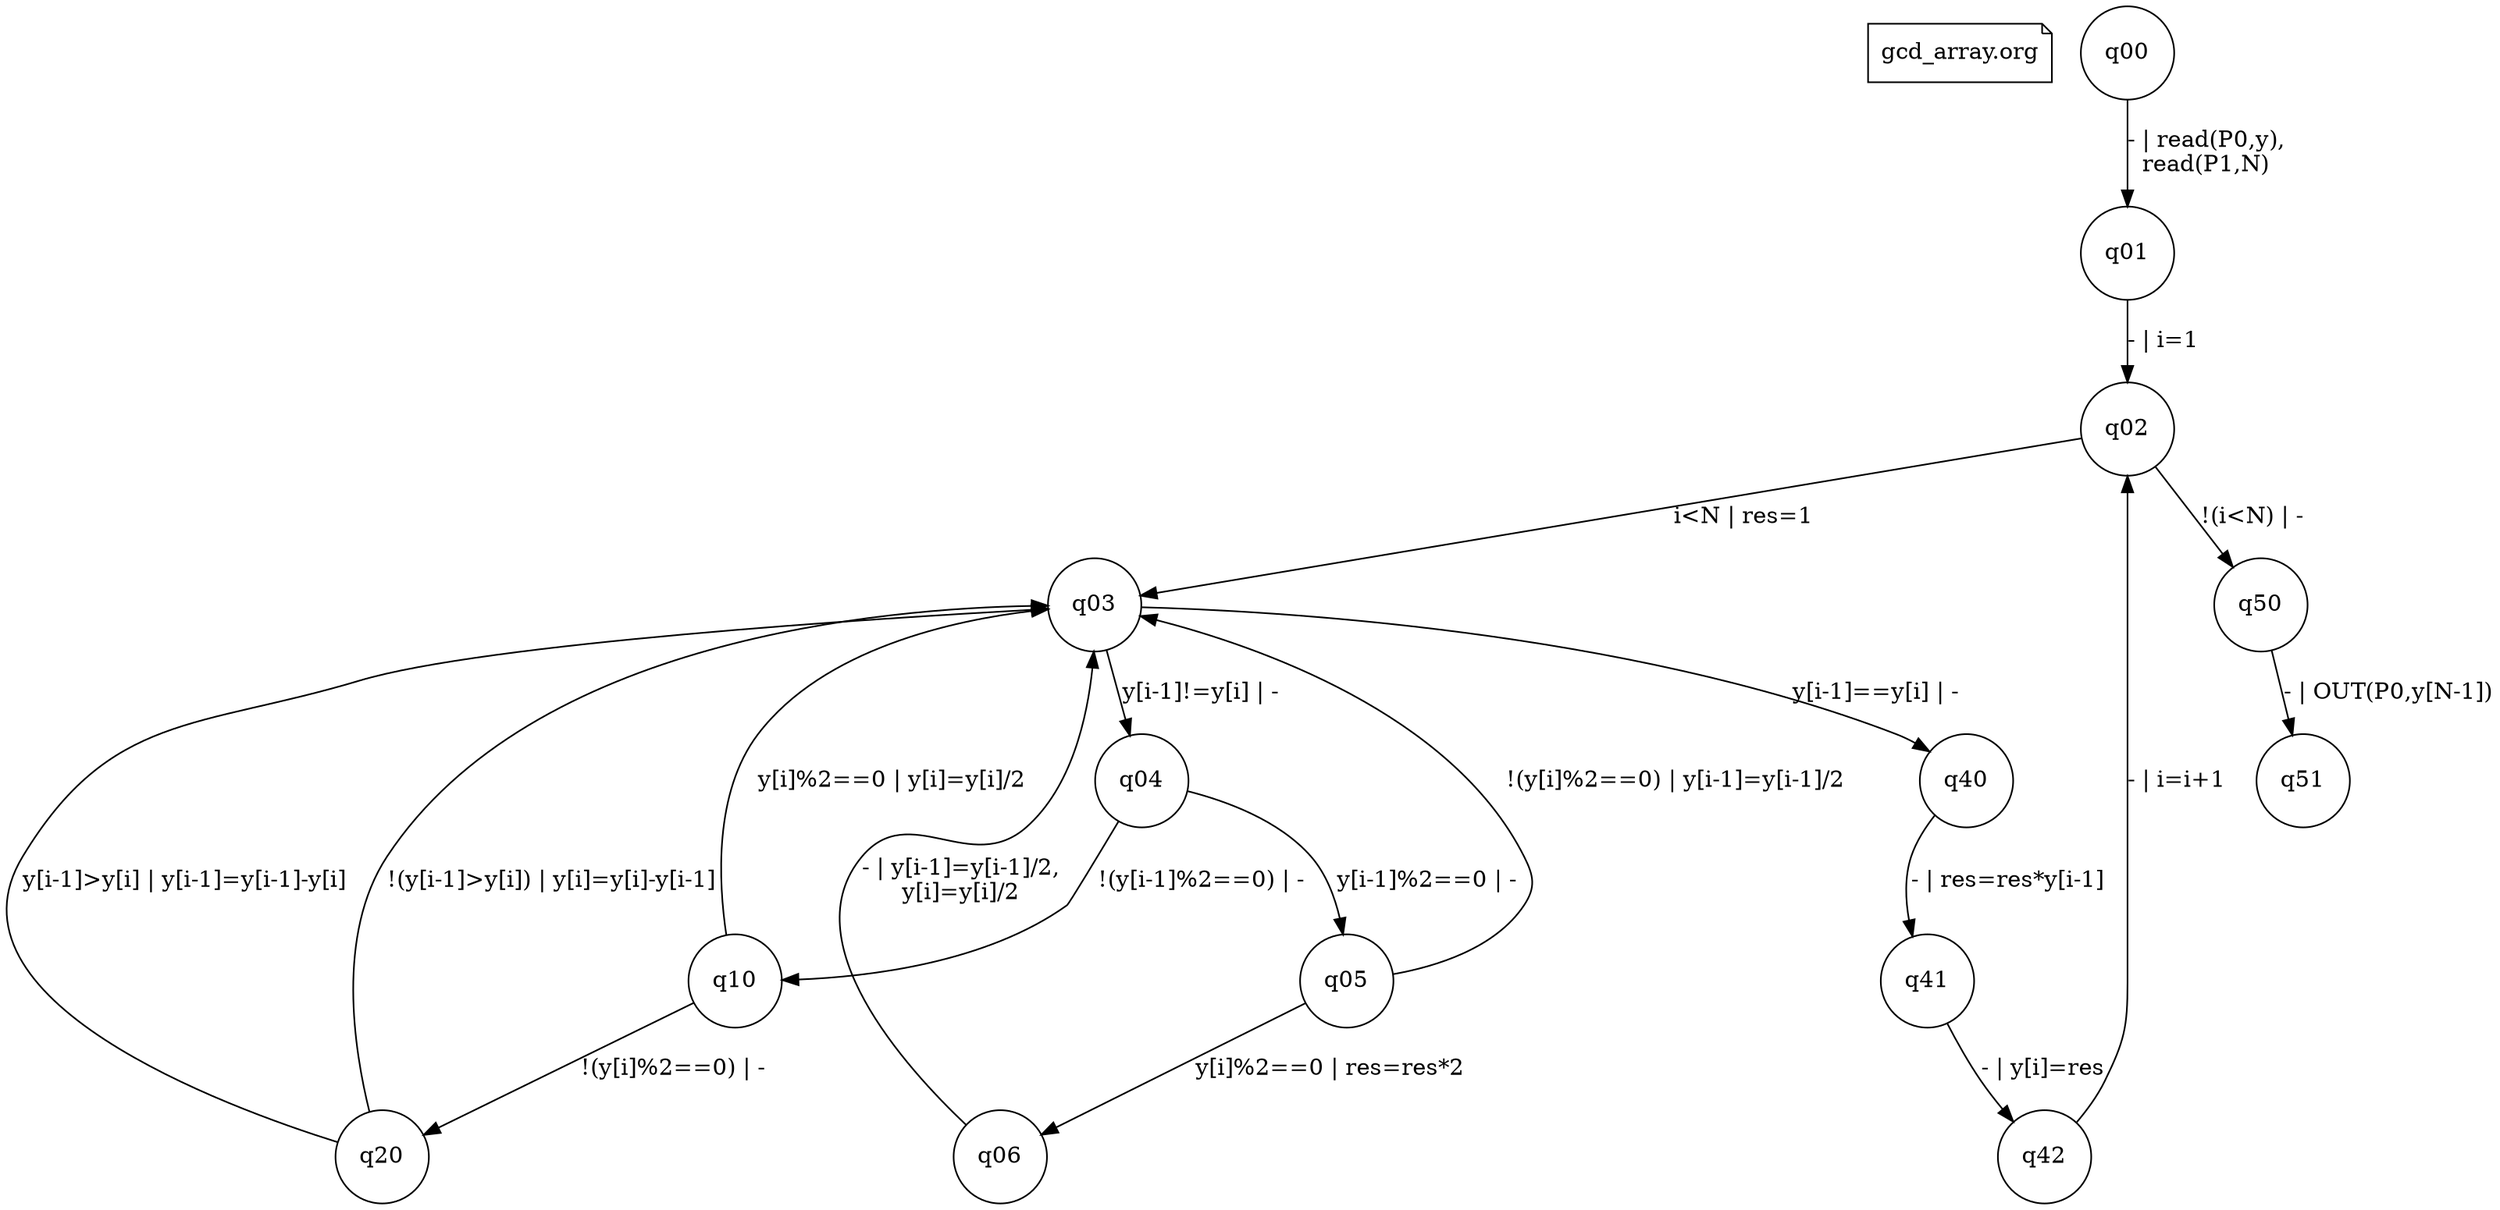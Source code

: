digraph fsmdIndot {

"gcd_array.org" [shape=note];
q00 [shape=circle];
q01 [shape=circle];
q00 -> q01 [label="- | read(P0,y),\nread(P1,N)"];
q01 [shape=circle];
q02 [shape=circle];
q01 -> q02 [label="- | i=1"];
q02 [shape=circle];
q03 [shape=circle];
q02 -> q03 [label="i<N | res=1"];
q50 [shape=circle];
q02 -> q50 [label="!(i<N) | -"];
q03 [shape=circle];
q04 [shape=circle];
q03 -> q04 [label="y[i-1]!=y[i] | -"];
q40 [shape=circle];
q03 -> q40 [label="y[i-1]==y[i] | -"];
q04 [shape=circle];
q05 [shape=circle];
q04 -> q05 [label="y[i-1]%2==0 | -"];
q10 [shape=circle];
q04 -> q10 [label="!(y[i-1]%2==0) | -"];
q05 [shape=circle];
q06 [shape=circle];
q05 -> q06 [label="y[i]%2==0 | res=res*2"];
q03 [shape=circle];
q05 -> q03 [label="!(y[i]%2==0) | y[i-1]=y[i-1]/2"];
q06 [shape=circle];
q03 [shape=circle];
q06 -> q03 [label="- | y[i-1]=y[i-1]/2,\ny[i]=y[i]/2"];
q10 [shape=circle];
q03 [shape=circle];
q10 -> q03 [label="y[i]%2==0 | y[i]=y[i]/2"];
q20 [shape=circle];
q10 -> q20 [label="!(y[i]%2==0) | -"];
q20 [shape=circle];
q03 [shape=circle];
q20 -> q03 [label="y[i-1]>y[i] | y[i-1]=y[i-1]-y[i]"];
q03 [shape=circle];
q20 -> q03 [label="!(y[i-1]>y[i]) | y[i]=y[i]-y[i-1]"];
q40 [shape=circle];
q41 [shape=circle];
q40 -> q41 [label="- | res=res*y[i-1]"];
q41 [shape=circle];
q42 [shape=circle];
q41 -> q42 [label="- | y[i]=res"];
q42 [shape=circle];
q02 [shape=circle];
q42 -> q02 [label="- | i=i+1"];
q50 [shape=circle];
q51 [shape=circle];
q50 -> q51 [label="- | OUT(P0,y[N-1])"];

}
